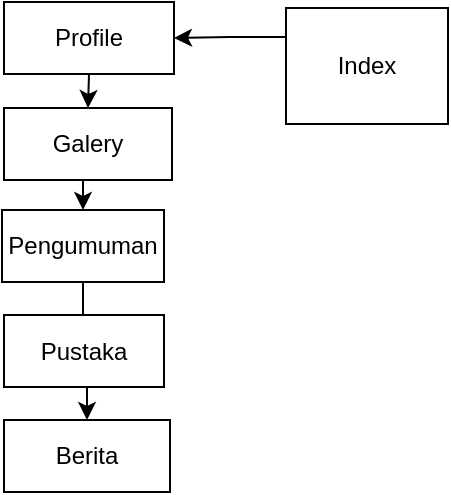 <mxfile version="11.1.4" type="github"><diagram id="Ska1S3hpc30a-7CpUAoy" name="Page-1"><mxGraphModel dx="782" dy="467" grid="0" gridSize="10" guides="1" tooltips="1" connect="1" arrows="1" fold="1" page="0" pageScale="1" pageWidth="850" pageHeight="1100" math="0" shadow="0"><root><mxCell id="0"/><mxCell id="1" parent="0"/><mxCell id="ym0tMcdintUrI3gGmF4z-2" style="edgeStyle=orthogonalEdgeStyle;rounded=0;orthogonalLoop=1;jettySize=auto;html=1;exitX=0;exitY=0.25;exitDx=0;exitDy=0;entryX=1;entryY=0.5;entryDx=0;entryDy=0;" edge="1" parent="1" source="ym0tMcdintUrI3gGmF4z-1" target="ym0tMcdintUrI3gGmF4z-4"><mxGeometry relative="1" as="geometry"><mxPoint x="280" y="45" as="targetPoint"/></mxGeometry></mxCell><mxCell id="ym0tMcdintUrI3gGmF4z-1" value="Index" style="rounded=0;whiteSpace=wrap;html=1;" vertex="1" parent="1"><mxGeometry x="350" y="33" width="81" height="58" as="geometry"/></mxCell><mxCell id="ym0tMcdintUrI3gGmF4z-13" style="edgeStyle=orthogonalEdgeStyle;rounded=0;orthogonalLoop=1;jettySize=auto;html=1;exitX=0.5;exitY=1;exitDx=0;exitDy=0;entryX=0.5;entryY=0;entryDx=0;entryDy=0;" edge="1" parent="1" source="ym0tMcdintUrI3gGmF4z-4" target="ym0tMcdintUrI3gGmF4z-6"><mxGeometry relative="1" as="geometry"/></mxCell><mxCell id="ym0tMcdintUrI3gGmF4z-4" value="Profile" style="rounded=0;whiteSpace=wrap;html=1;" vertex="1" parent="1"><mxGeometry x="209" y="30" width="85" height="36" as="geometry"/></mxCell><mxCell id="ym0tMcdintUrI3gGmF4z-14" style="edgeStyle=orthogonalEdgeStyle;rounded=0;orthogonalLoop=1;jettySize=auto;html=1;exitX=0.5;exitY=1;exitDx=0;exitDy=0;entryX=0.5;entryY=0;entryDx=0;entryDy=0;" edge="1" parent="1" source="ym0tMcdintUrI3gGmF4z-6" target="ym0tMcdintUrI3gGmF4z-9"><mxGeometry relative="1" as="geometry"/></mxCell><mxCell id="ym0tMcdintUrI3gGmF4z-6" value="Galery" style="rounded=0;whiteSpace=wrap;html=1;" vertex="1" parent="1"><mxGeometry x="209" y="83" width="84" height="36" as="geometry"/></mxCell><mxCell id="ym0tMcdintUrI3gGmF4z-15" style="edgeStyle=orthogonalEdgeStyle;rounded=0;orthogonalLoop=1;jettySize=auto;html=1;exitX=0.5;exitY=1;exitDx=0;exitDy=0;" edge="1" parent="1" source="ym0tMcdintUrI3gGmF4z-9" target="ym0tMcdintUrI3gGmF4z-10"><mxGeometry relative="1" as="geometry"/></mxCell><mxCell id="ym0tMcdintUrI3gGmF4z-9" value="Pengumuman" style="rounded=0;whiteSpace=wrap;html=1;" vertex="1" parent="1"><mxGeometry x="208" y="134" width="81" height="36" as="geometry"/></mxCell><mxCell id="ym0tMcdintUrI3gGmF4z-19" style="edgeStyle=orthogonalEdgeStyle;rounded=0;orthogonalLoop=1;jettySize=auto;html=1;exitX=0.5;exitY=1;exitDx=0;exitDy=0;entryX=0.5;entryY=0;entryDx=0;entryDy=0;" edge="1" parent="1" source="ym0tMcdintUrI3gGmF4z-10" target="ym0tMcdintUrI3gGmF4z-11"><mxGeometry relative="1" as="geometry"/></mxCell><mxCell id="ym0tMcdintUrI3gGmF4z-10" value="Pustaka" style="rounded=0;whiteSpace=wrap;html=1;" vertex="1" parent="1"><mxGeometry x="209" y="186.5" width="80" height="36" as="geometry"/></mxCell><mxCell id="ym0tMcdintUrI3gGmF4z-11" value="Berita" style="rounded=0;whiteSpace=wrap;html=1;" vertex="1" parent="1"><mxGeometry x="209" y="239" width="83" height="36" as="geometry"/></mxCell></root></mxGraphModel></diagram></mxfile>